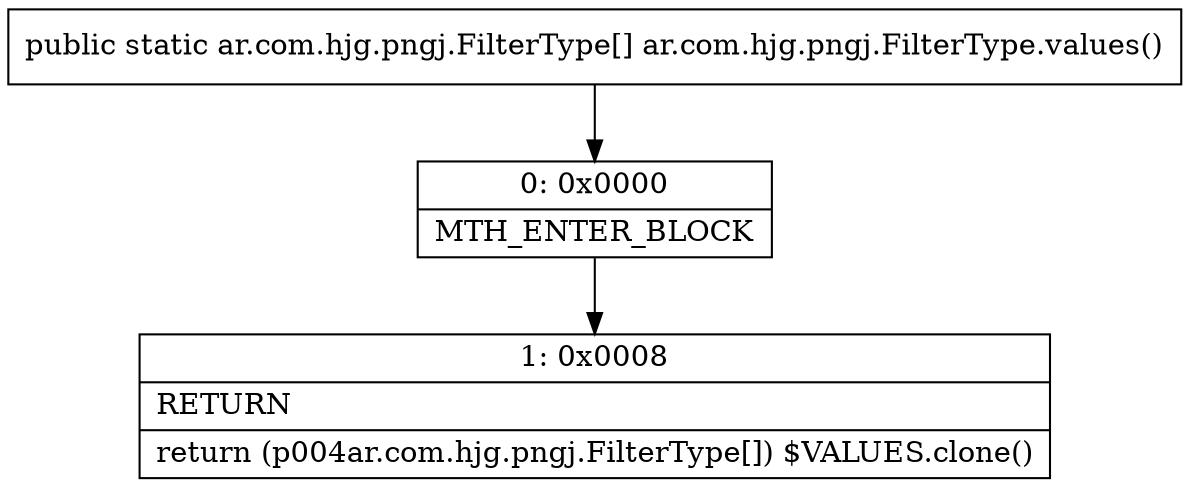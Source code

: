 digraph "CFG forar.com.hjg.pngj.FilterType.values()[Lar\/com\/hjg\/pngj\/FilterType;" {
Node_0 [shape=record,label="{0\:\ 0x0000|MTH_ENTER_BLOCK\l}"];
Node_1 [shape=record,label="{1\:\ 0x0008|RETURN\l|return (p004ar.com.hjg.pngj.FilterType[]) $VALUES.clone()\l}"];
MethodNode[shape=record,label="{public static ar.com.hjg.pngj.FilterType[] ar.com.hjg.pngj.FilterType.values() }"];
MethodNode -> Node_0;
Node_0 -> Node_1;
}

